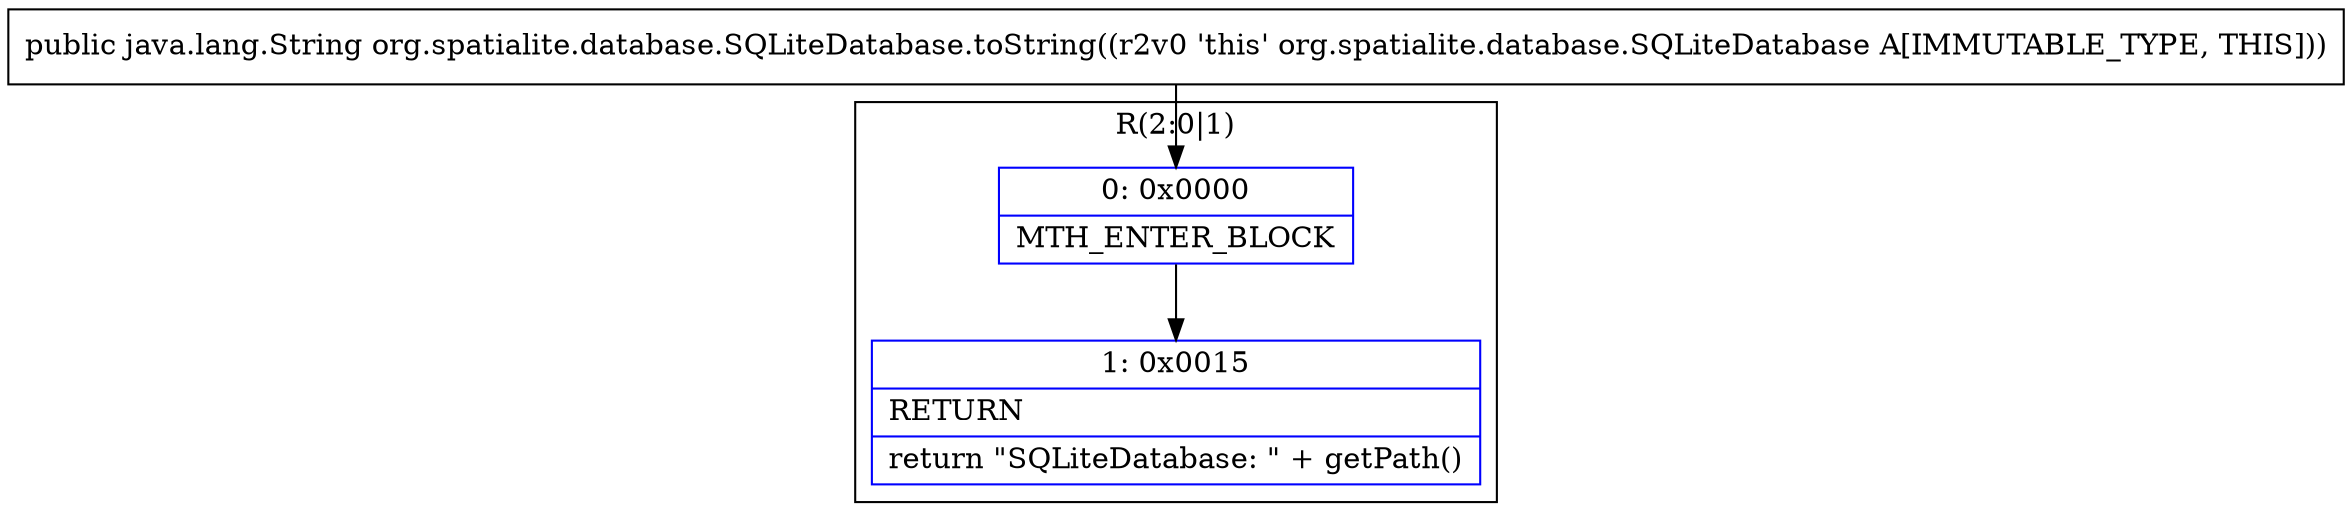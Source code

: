 digraph "CFG fororg.spatialite.database.SQLiteDatabase.toString()Ljava\/lang\/String;" {
subgraph cluster_Region_39218509 {
label = "R(2:0|1)";
node [shape=record,color=blue];
Node_0 [shape=record,label="{0\:\ 0x0000|MTH_ENTER_BLOCK\l}"];
Node_1 [shape=record,label="{1\:\ 0x0015|RETURN\l|return \"SQLiteDatabase: \" + getPath()\l}"];
}
MethodNode[shape=record,label="{public java.lang.String org.spatialite.database.SQLiteDatabase.toString((r2v0 'this' org.spatialite.database.SQLiteDatabase A[IMMUTABLE_TYPE, THIS])) }"];
MethodNode -> Node_0;
Node_0 -> Node_1;
}

